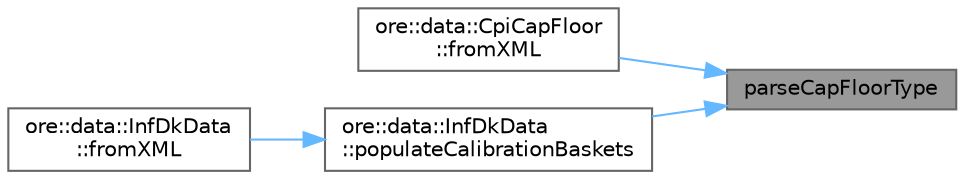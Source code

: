 digraph "parseCapFloorType"
{
 // INTERACTIVE_SVG=YES
 // LATEX_PDF_SIZE
  bgcolor="transparent";
  edge [fontname=Helvetica,fontsize=10,labelfontname=Helvetica,labelfontsize=10];
  node [fontname=Helvetica,fontsize=10,shape=box,height=0.2,width=0.4];
  rankdir="RL";
  Node1 [label="parseCapFloorType",height=0.2,width=0.4,color="gray40", fillcolor="grey60", style="filled", fontcolor="black",tooltip=" "];
  Node1 -> Node2 [dir="back",color="steelblue1",style="solid"];
  Node2 [label="ore::data::CpiCapFloor\l::fromXML",height=0.2,width=0.4,color="grey40", fillcolor="white", style="filled",URL="$classore_1_1data_1_1_cpi_cap_floor.html#a7741ae0fc924943de5bfe02928262eb7",tooltip=" "];
  Node1 -> Node3 [dir="back",color="steelblue1",style="solid"];
  Node3 [label="ore::data::InfDkData\l::populateCalibrationBaskets",height=0.2,width=0.4,color="grey40", fillcolor="white", style="filled",URL="$classore_1_1data_1_1_inf_dk_data.html#afa9f47e203a33b4441880ebdc23236f0",tooltip="Support legacy XML interface for reading calibration instruments."];
  Node3 -> Node4 [dir="back",color="steelblue1",style="solid"];
  Node4 [label="ore::data::InfDkData\l::fromXML",height=0.2,width=0.4,color="grey40", fillcolor="white", style="filled",URL="$classore_1_1data_1_1_inf_dk_data.html#a7741ae0fc924943de5bfe02928262eb7",tooltip=" "];
}
